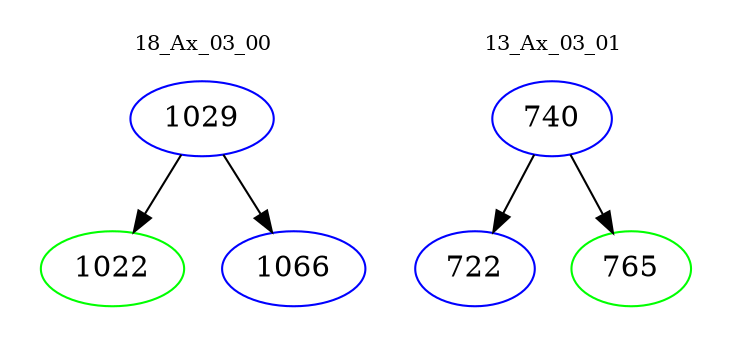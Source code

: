 digraph{
subgraph cluster_0 {
color = white
label = "18_Ax_03_00";
fontsize=10;
T0_1029 [label="1029", color="blue"]
T0_1029 -> T0_1022 [color="black"]
T0_1022 [label="1022", color="green"]
T0_1029 -> T0_1066 [color="black"]
T0_1066 [label="1066", color="blue"]
}
subgraph cluster_1 {
color = white
label = "13_Ax_03_01";
fontsize=10;
T1_740 [label="740", color="blue"]
T1_740 -> T1_722 [color="black"]
T1_722 [label="722", color="blue"]
T1_740 -> T1_765 [color="black"]
T1_765 [label="765", color="green"]
}
}
